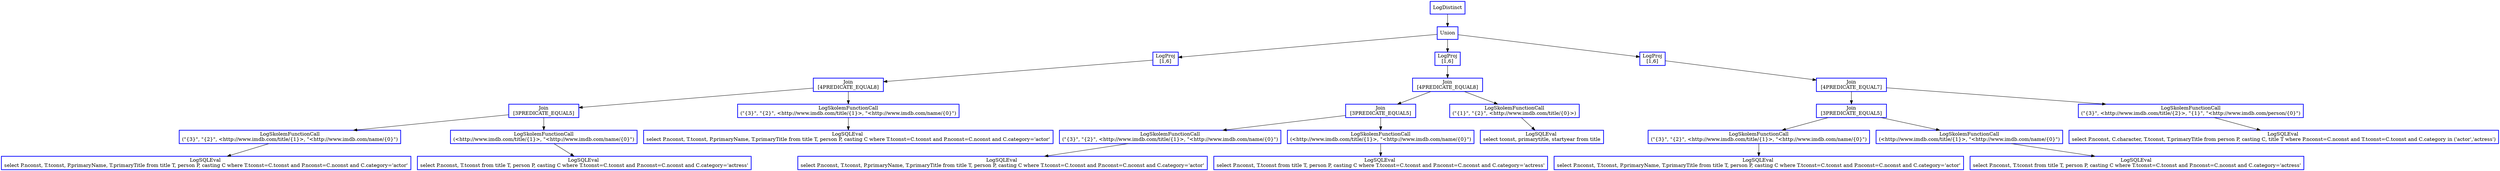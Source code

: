 digraph  g{
node [shape=rectangle, color=black, fontcolor=black, style=bold]
0 [label="LogDistinct" , color = blue] ; 
1 [label="Union", color = blue] ; 
0 -> 1 ; 
2 [label="LogProj
[1,6]" , color = blue] ; 
1 -> 2 ; 
3 [label="Join\n [4PREDICATE_EQUAL8] ", color = blue] ; 
2 -> 3 ; 
4 [label="Join\n [3PREDICATE_EQUAL5] ", color = blue] ; 
3 -> 4 ; 
5 [label="LogSkolemFunctionCall
(\"{3}\", \"{2}\", <http://www.imdb.com/title/{1}>, \"<http://www.imdb.com/name/{0}\")" , color = blue] ; 
4 -> 5 ; 
6 [label="LogSQLEval 
select P.nconst, T.tconst, P.primaryName, T.primaryTitle from title T, person P, casting C where T.tconst=C.tconst and P.nconst=C.nconst and C.category='actor'", color = blue] ; 
5 -> 6 ; 
7 [label="LogSkolemFunctionCall
(<http://www.imdb.com/title/{1}>, \"<http://www.imdb.com/name/{0}\")" , color = blue] ; 
4 -> 7 ; 
8 [label="LogSQLEval 
select P.nconst, T.tconst from title T, person P, casting C where T.tconst=C.tconst and P.nconst=C.nconst and C.category='actress'", color = blue] ; 
7 -> 8 ; 
9 [label="LogSkolemFunctionCall
(\"{3}\", \"{2}\", <http://www.imdb.com/title/{1}>, \"<http://www.imdb.com/name/{0}\")" , color = blue] ; 
3 -> 9 ; 
10 [label="LogSQLEval 
select P.nconst, T.tconst, P.primaryName, T.primaryTitle from title T, person P, casting C where T.tconst=C.tconst and P.nconst=C.nconst and C.category='actor'", color = blue] ; 
9 -> 10 ; 
12 [label="LogProj
[1,6]" , color = blue] ; 
1 -> 12 ; 
13 [label="Join\n [4PREDICATE_EQUAL8] ", color = blue] ; 
12 -> 13 ; 
14 [label="Join\n [3PREDICATE_EQUAL5] ", color = blue] ; 
13 -> 14 ; 
15 [label="LogSkolemFunctionCall
(\"{3}\", \"{2}\", <http://www.imdb.com/title/{1}>, \"<http://www.imdb.com/name/{0}\")" , color = blue] ; 
14 -> 15 ; 
16 [label="LogSQLEval 
select P.nconst, T.tconst, P.primaryName, T.primaryTitle from title T, person P, casting C where T.tconst=C.tconst and P.nconst=C.nconst and C.category='actor'", color = blue] ; 
15 -> 16 ; 
17 [label="LogSkolemFunctionCall
(<http://www.imdb.com/title/{1}>, \"<http://www.imdb.com/name/{0}\")" , color = blue] ; 
14 -> 17 ; 
18 [label="LogSQLEval 
select P.nconst, T.tconst from title T, person P, casting C where T.tconst=C.tconst and P.nconst=C.nconst and C.category='actress'", color = blue] ; 
17 -> 18 ; 
19 [label="LogSkolemFunctionCall
(\"{1}\", \"{2}\", <http://www.imdb.com/title/{0}>)" , color = blue] ; 
13 -> 19 ; 
20 [label="LogSQLEval 
select tconst, primarytitle, startyear from title", color = blue] ; 
19 -> 20 ; 
22 [label="LogProj
[1,6]" , color = blue] ; 
1 -> 22 ; 
23 [label="Join\n [4PREDICATE_EQUAL7] ", color = blue] ; 
22 -> 23 ; 
24 [label="Join\n [3PREDICATE_EQUAL5] ", color = blue] ; 
23 -> 24 ; 
25 [label="LogSkolemFunctionCall
(\"{3}\", \"{2}\", <http://www.imdb.com/title/{1}>, \"<http://www.imdb.com/name/{0}\")" , color = blue] ; 
24 -> 25 ; 
26 [label="LogSQLEval 
select P.nconst, T.tconst, P.primaryName, T.primaryTitle from title T, person P, casting C where T.tconst=C.tconst and P.nconst=C.nconst and C.category='actor'", color = blue] ; 
25 -> 26 ; 
27 [label="LogSkolemFunctionCall
(<http://www.imdb.com/title/{1}>, \"<http://www.imdb.com/name/{0}\")" , color = blue] ; 
24 -> 27 ; 
28 [label="LogSQLEval 
select P.nconst, T.tconst from title T, person P, casting C where T.tconst=C.tconst and P.nconst=C.nconst and C.category='actress'", color = blue] ; 
27 -> 28 ; 
29 [label="LogSkolemFunctionCall
(\"{3}\", <http://www.imdb.com/title/{2}>, \"{1}\", \"<http://www.imdb.com/person/{0}\")" , color = blue] ; 
23 -> 29 ; 
30 [label="LogSQLEval 
select P.nconst, C.character, T.tconst, T.primaryTitle from person P, casting C, title T where P.nconst=C.nconst and T.tconst=C.tconst and C.category in ('actor','actress')", color = blue] ; 
29 -> 30 ; 
}

